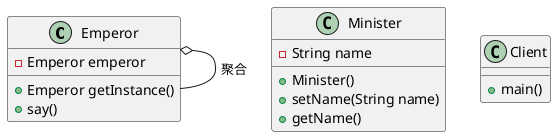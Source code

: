 @startuml
class Emperor {
    - Emperor emperor
    + Emperor getInstance()
    + say()
}

class Minister {
    - String name
    + Minister()
    + setName(String name)
    + getName()
}

Emperor o-- Emperor: 聚合

class Client {
    + main()
}
@enduml